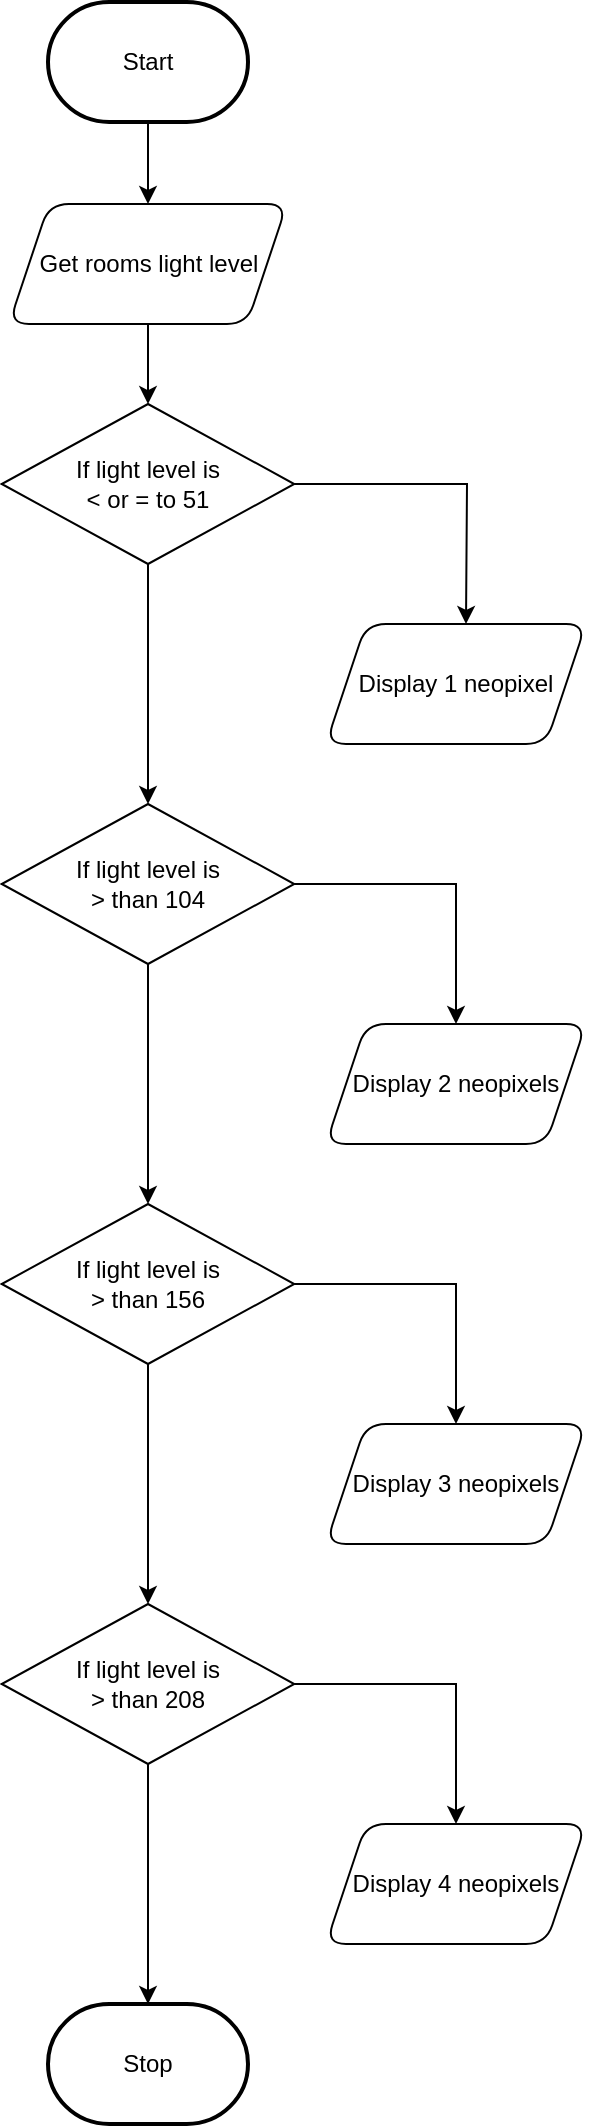 <mxfile>
    <diagram id="HIP3nbAZw_EuaXWnEj3U" name="Page-1">
        <mxGraphModel dx="398" dy="345" grid="1" gridSize="10" guides="1" tooltips="1" connect="1" arrows="1" fold="1" page="1" pageScale="1" pageWidth="850" pageHeight="1100" math="0" shadow="0">
            <root>
                <mxCell id="0"/>
                <mxCell id="1" parent="0"/>
                <mxCell id="7" style="edgeStyle=none;html=1;exitX=0.5;exitY=1;exitDx=0;exitDy=0;exitPerimeter=0;" edge="1" parent="1" source="2" target="6">
                    <mxGeometry relative="1" as="geometry"/>
                </mxCell>
                <mxCell id="2" value="Start" style="strokeWidth=2;html=1;shape=mxgraph.flowchart.terminator;whiteSpace=wrap;" parent="1" vertex="1">
                    <mxGeometry x="371" y="79" width="100" height="60" as="geometry"/>
                </mxCell>
                <mxCell id="3" value="Stop" style="strokeWidth=2;html=1;shape=mxgraph.flowchart.terminator;whiteSpace=wrap;" parent="1" vertex="1">
                    <mxGeometry x="371" y="1080" width="100" height="60" as="geometry"/>
                </mxCell>
                <mxCell id="16" style="edgeStyle=orthogonalEdgeStyle;html=1;exitX=1;exitY=0.5;exitDx=0;exitDy=0;entryX=0.5;entryY=0;entryDx=0;entryDy=0;rounded=0;" edge="1" parent="1" source="5">
                    <mxGeometry relative="1" as="geometry">
                        <mxPoint x="580" y="390" as="targetPoint"/>
                    </mxGeometry>
                </mxCell>
                <mxCell id="19" style="edgeStyle=orthogonalEdgeStyle;rounded=0;html=1;exitX=0.5;exitY=1;exitDx=0;exitDy=0;entryX=0.5;entryY=0;entryDx=0;entryDy=0;" edge="1" parent="1" source="5" target="10">
                    <mxGeometry relative="1" as="geometry"/>
                </mxCell>
                <mxCell id="5" value="If light level is &lt;br&gt;&amp;lt; or = to 51" style="rhombus;whiteSpace=wrap;html=1;" vertex="1" parent="1">
                    <mxGeometry x="347.88" y="280" width="146.25" height="80" as="geometry"/>
                </mxCell>
                <mxCell id="8" style="edgeStyle=none;html=1;exitX=0.5;exitY=1;exitDx=0;exitDy=0;" edge="1" parent="1" source="6" target="5">
                    <mxGeometry relative="1" as="geometry"/>
                </mxCell>
                <mxCell id="6" value="Get rooms light level" style="shape=parallelogram;perimeter=parallelogramPerimeter;whiteSpace=wrap;html=1;fixedSize=1;rounded=1;" vertex="1" parent="1">
                    <mxGeometry x="351.5" y="180" width="139" height="60" as="geometry"/>
                </mxCell>
                <mxCell id="20" style="edgeStyle=orthogonalEdgeStyle;rounded=0;html=1;exitX=0.5;exitY=1;exitDx=0;exitDy=0;entryX=0.5;entryY=0;entryDx=0;entryDy=0;" edge="1" parent="1" source="10" target="11">
                    <mxGeometry relative="1" as="geometry"/>
                </mxCell>
                <mxCell id="28" style="edgeStyle=orthogonalEdgeStyle;rounded=0;html=1;exitX=1;exitY=0.5;exitDx=0;exitDy=0;entryX=0.5;entryY=0;entryDx=0;entryDy=0;" edge="1" parent="1" source="10" target="24">
                    <mxGeometry relative="1" as="geometry"/>
                </mxCell>
                <mxCell id="10" value="If light level is &lt;br&gt;&amp;gt; than 104&lt;span style=&quot;color: rgba(0, 0, 0, 0); font-family: monospace; font-size: 0px; text-align: start;&quot;&gt;%3CmxGraphModel%3E%3Croot%3E%3CmxCell%20id%3D%220%22%2F%3E%3CmxCell%20id%3D%221%22%20parent%3D%220%22%2F%3E%3CmxCell%20id%3D%222%22%20value%3D%22If%20light%20level%20is%20%26lt%3Bbr%26gt%3B%26amp%3Blt%3B%20or%20%3D%20to%2051%22%20style%3D%22rhombus%3BwhiteSpace%3Dwrap%3Bhtml%3D1%3B%22%20vertex%3D%221%22%20parent%3D%221%22%3E%3CmxGeometry%20x%3D%22347.88%22%20y%3D%22280%22%20width%3D%22146.25%22%20height%3D%2280%22%20as%3D%22geometry%22%2F%3E%3C%2FmxCell%3E%3C%2Froot%3E%3C%2FmxGraphModel%3E&lt;/span&gt;&lt;span style=&quot;color: rgba(0, 0, 0, 0); font-family: monospace; font-size: 0px; text-align: start;&quot;&gt;%3CmxGraphModel%3E%3Croot%3E%3CmxCell%20id%3D%220%22%2F%3E%3CmxCell%20id%3D%221%22%20parent%3D%220%22%2F%3E%3CmxCell%20id%3D%222%22%20value%3D%22If%20light%20level%20is%20%26lt%3Bbr%26gt%3B%26amp%3Blt%3B%20or%20%3D%20to%2051%22%20style%3D%22rhombus%3BwhiteSpace%3Dwrap%3Bhtml%3D1%3B%22%20vertex%3D%221%22%20parent%3D%221%22%3E%3CmxGeometry%20x%3D%22347.88%22%20y%3D%22280%22%20width%3D%22146.25%22%20height%3D%2280%22%20as%3D%22geometry%22%2F%3E%3C%2FmxCell%3E%3C%2Froot%3E%3C%2FmxGraphModel%3E&lt;/span&gt;" style="rhombus;whiteSpace=wrap;html=1;" vertex="1" parent="1">
                    <mxGeometry x="347.88" y="480" width="146.25" height="80" as="geometry"/>
                </mxCell>
                <mxCell id="21" style="edgeStyle=orthogonalEdgeStyle;rounded=0;html=1;exitX=0.5;exitY=1;exitDx=0;exitDy=0;entryX=0.5;entryY=0;entryDx=0;entryDy=0;" edge="1" parent="1" source="11" target="12">
                    <mxGeometry relative="1" as="geometry"/>
                </mxCell>
                <mxCell id="29" style="edgeStyle=orthogonalEdgeStyle;rounded=0;html=1;exitX=1;exitY=0.5;exitDx=0;exitDy=0;" edge="1" parent="1" source="11" target="25">
                    <mxGeometry relative="1" as="geometry"/>
                </mxCell>
                <mxCell id="11" value="If light level is &lt;br&gt;&amp;gt; than 156&lt;span style=&quot;color: rgba(0, 0, 0, 0); font-family: monospace; font-size: 0px; text-align: start;&quot;&gt;%3CmxGraphModel%3E%3Croot%3E%3CmxCell%20id%3D%220%22%2F%3E%3CmxCell%20id%3D%221%22%20parent%3D%220%22%2F%3E%3CmxCell%20id%3D%222%22%20value%3D%22If%20light%20level%20is%20%26lt%3Bbr%26gt%3B%26amp%3Blt%3B%20or%20%3D%20to%2051%22%20style%3D%22rhombus%3BwhiteSpace%3Dwrap%3Bhtml%3D1%3B%22%20vertex%3D%221%22%20parent%3D%221%22%3E%3CmxGeometry%20x%3D%22347.88%22%20y%3D%22280%22%20width%3D%22146.25%22%20height%3D%2280%22%20as%3D%22geometry%22%2F%3E%3C%2FmxCell%3E%3C%2Froot%3E%3C%2FmxGraphModel%3E&lt;/span&gt;&lt;span style=&quot;color: rgba(0, 0, 0, 0); font-family: monospace; font-size: 0px; text-align: start;&quot;&gt;%3CmxGraphModel%3E%3Croot%3E%3CmxCell%20id%3D%220%22%2F%3E%3CmxCell%20id%3D%221%22%20parent%3D%220%22%2F%3E%3CmxCell%20id%3D%222%22%20value%3D%22If%20light%20level%20is%20%26lt%3Bbr%26gt%3B%26amp%3Blt%3B%20or%20%3D%20to%2051%22%20style%3D%22rhombus%3BwhiteSpace%3Dwrap%3Bhtml%3D1%3B%22%20vertex%3D%221%22%20parent%3D%221%22%3E%3CmxGeometry%20x%3D%22347.88%22%20y%3D%22280%22%20width%3D%22146.25%22%20height%3D%2280%22%20as%3D%22geometry%22%2F%3E%3C%2FmxCell%3E%3C%2Froot%3E%3C%2FmxGraphModel%3E&lt;/span&gt;" style="rhombus;whiteSpace=wrap;html=1;" vertex="1" parent="1">
                    <mxGeometry x="347.88" y="680" width="146.25" height="80" as="geometry"/>
                </mxCell>
                <mxCell id="22" style="edgeStyle=orthogonalEdgeStyle;rounded=0;html=1;exitX=0.5;exitY=1;exitDx=0;exitDy=0;" edge="1" parent="1" source="12" target="3">
                    <mxGeometry relative="1" as="geometry"/>
                </mxCell>
                <mxCell id="30" style="edgeStyle=orthogonalEdgeStyle;rounded=0;html=1;exitX=1;exitY=0.5;exitDx=0;exitDy=0;entryX=0.5;entryY=0;entryDx=0;entryDy=0;" edge="1" parent="1" source="12" target="27">
                    <mxGeometry relative="1" as="geometry"/>
                </mxCell>
                <mxCell id="12" value="If light level is &lt;br&gt;&amp;gt; than 208&lt;span style=&quot;color: rgba(0, 0, 0, 0); font-family: monospace; font-size: 0px; text-align: start;&quot;&gt;%3CmxGraphModel%3E%3Croot%3E%3CmxCell%20id%3D%220%22%2F%3E%3CmxCell%20id%3D%221%22%20parent%3D%220%22%2F%3E%3CmxCell%20id%3D%222%22%20value%3D%22If%20light%20level%20is%20%26lt%3Bbr%26gt%3B%26amp%3Blt%3B%20or%20%3D%20to%2051%22%20style%3D%22rhombus%3BwhiteSpace%3Dwrap%3Bhtml%3D1%3B%22%20vertex%3D%221%22%20parent%3D%221%22%3E%3CmxGeometry%20x%3D%22347.88%22%20y%3D%22280%22%20width%3D%22146.25%22%20height%3D%2280%22%20as%3D%22geometry%22%2F%3E%3C%2FmxCell%3E%3C%2Froot%3E%3C%2FmxGraphModel%3E&lt;/span&gt;&lt;span style=&quot;color: rgba(0, 0, 0, 0); font-family: monospace; font-size: 0px; text-align: start;&quot;&gt;%3CmxGraphModel%3E%3Croot%3E%3CmxCell%20id%3D%220%22%2F%3E%3CmxCell%20id%3D%221%22%20parent%3D%220%22%2F%3E%3CmxCell%20id%3D%222%22%20value%3D%22If%20light%20level%20is%20%26lt%3Bbr%26gt%3B%26amp%3Blt%3B%20or%20%3D%20to%2051%22%20style%3D%22rhombus%3BwhiteSpace%3Dwrap%3Bhtml%3D1%3B%22%20vertex%3D%221%22%20parent%3D%221%22%3E%3CmxGeometry%20x%3D%22347.88%22%20y%3D%22280%22%20width%3D%22146.25%22%20height%3D%2280%22%20as%3D%22geometry%22%2F%3E%3C%2FmxCell%3E%3C%2Froot%3E%3C%2FmxGraphModel%3E&lt;/span&gt;" style="rhombus;whiteSpace=wrap;html=1;" vertex="1" parent="1">
                    <mxGeometry x="347.88" y="880" width="146.25" height="80" as="geometry"/>
                </mxCell>
                <mxCell id="17" value="Display 1 neopixel" style="shape=parallelogram;perimeter=parallelogramPerimeter;whiteSpace=wrap;html=1;fixedSize=1;rounded=1;" vertex="1" parent="1">
                    <mxGeometry x="510" y="390" width="130" height="60" as="geometry"/>
                </mxCell>
                <mxCell id="24" value="Display 2 neopixels" style="shape=parallelogram;perimeter=parallelogramPerimeter;whiteSpace=wrap;html=1;fixedSize=1;rounded=1;" vertex="1" parent="1">
                    <mxGeometry x="510" y="590" width="130" height="60" as="geometry"/>
                </mxCell>
                <mxCell id="25" value="Display 3 neopixels" style="shape=parallelogram;perimeter=parallelogramPerimeter;whiteSpace=wrap;html=1;fixedSize=1;rounded=1;" vertex="1" parent="1">
                    <mxGeometry x="510" y="790" width="130" height="60" as="geometry"/>
                </mxCell>
                <mxCell id="27" value="Display 4 neopixels" style="shape=parallelogram;perimeter=parallelogramPerimeter;whiteSpace=wrap;html=1;fixedSize=1;rounded=1;" vertex="1" parent="1">
                    <mxGeometry x="510" y="990" width="130" height="60" as="geometry"/>
                </mxCell>
            </root>
        </mxGraphModel>
    </diagram>
</mxfile>